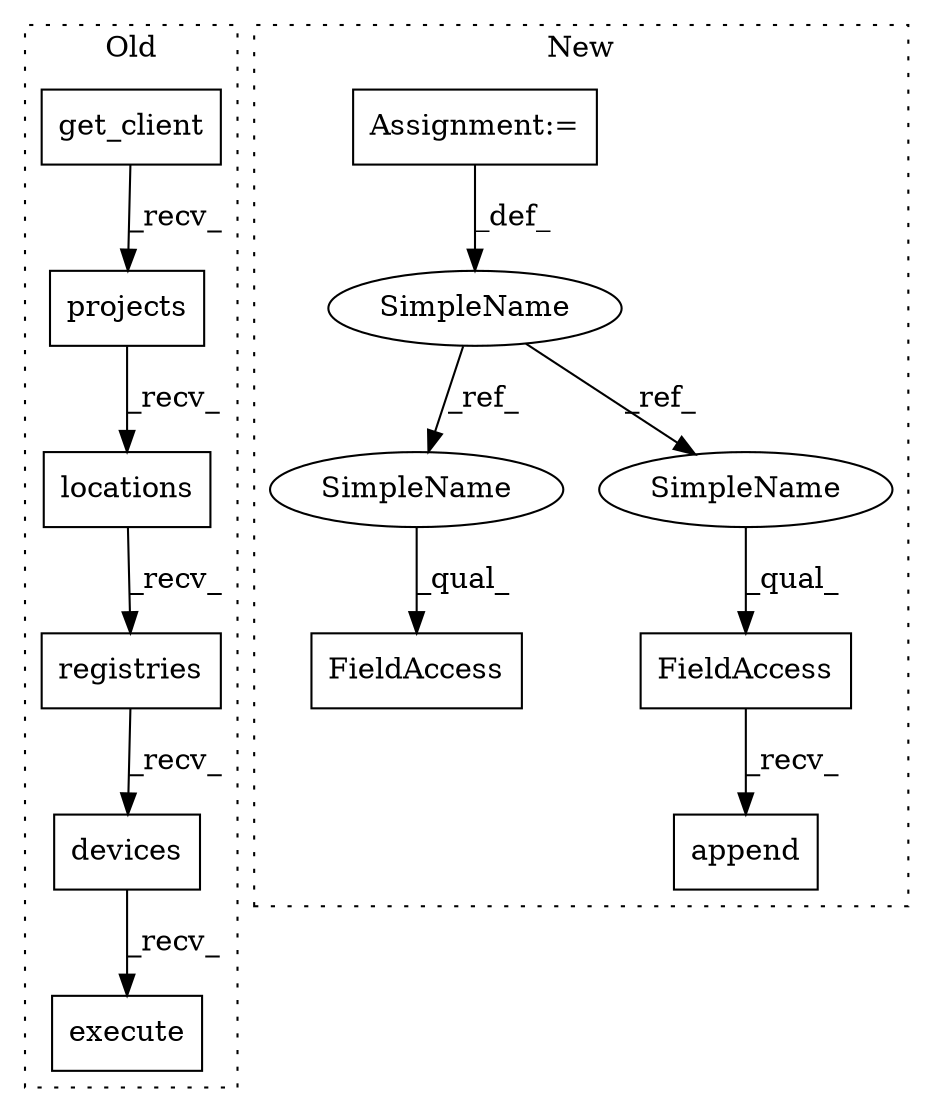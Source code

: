 digraph G {
subgraph cluster0 {
1 [label="devices" a="32" s="13120" l="9" shape="box"];
3 [label="get_client" a="32" s="12629,12660" l="11,1" shape="box"];
4 [label="projects" a="32" s="13084" l="10" shape="box"];
5 [label="registries" a="32" s="13107" l="12" shape="box"];
6 [label="execute" a="32" s="13169" l="9" shape="box"];
10 [label="locations" a="32" s="13095" l="11" shape="box"];
label = "Old";
style="dotted";
}
subgraph cluster1 {
2 [label="append" a="32" s="12663,12674" l="7,1" shape="box"];
7 [label="FieldAccess" a="22" s="12644" l="18" shape="box"];
8 [label="SimpleName" a="42" s="12551" l="6" shape="ellipse"];
9 [label="FieldAccess" a="22" s="12594" l="9" shape="box"];
11 [label="Assignment:=" a="7" s="12557" l="1" shape="box"];
12 [label="SimpleName" a="42" s="12594" l="6" shape="ellipse"];
13 [label="SimpleName" a="42" s="12644" l="6" shape="ellipse"];
label = "New";
style="dotted";
}
1 -> 6 [label="_recv_"];
3 -> 4 [label="_recv_"];
4 -> 10 [label="_recv_"];
5 -> 1 [label="_recv_"];
7 -> 2 [label="_recv_"];
8 -> 12 [label="_ref_"];
8 -> 13 [label="_ref_"];
10 -> 5 [label="_recv_"];
11 -> 8 [label="_def_"];
12 -> 9 [label="_qual_"];
13 -> 7 [label="_qual_"];
}
